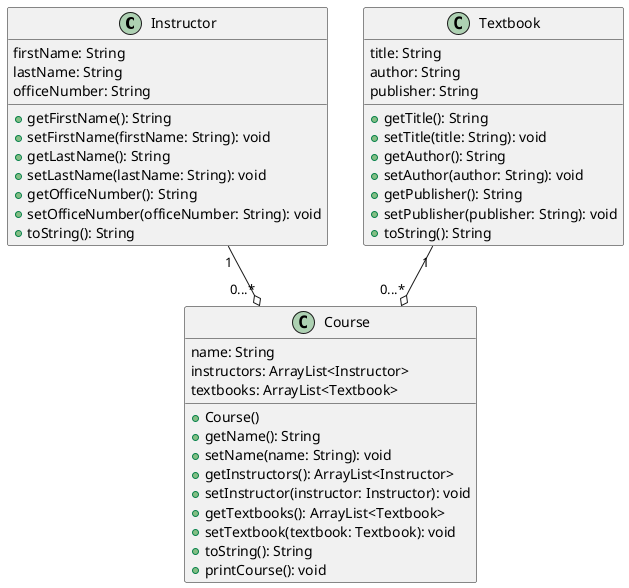 @startuml
class Instructor {
    firstName: String
    lastName: String
    officeNumber: String
    + getFirstName(): String
    + setFirstName(firstName: String): void
    + getLastName(): String
    + setLastName(lastName: String): void
    + getOfficeNumber(): String
    + setOfficeNumber(officeNumber: String): void
    + toString(): String
}

class Textbook {
    title: String
    author: String
    publisher: String
    + getTitle(): String
    + setTitle(title: String): void
    + getAuthor(): String
    + setAuthor(author: String): void
    + getPublisher(): String
    + setPublisher(publisher: String): void
    + toString(): String
}

class Course {
    name: String
    instructors: ArrayList<Instructor>
    textbooks: ArrayList<Textbook>
    + Course()
    + getName(): String
    + setName(name: String): void
    + getInstructors(): ArrayList<Instructor>
    + setInstructor(instructor: Instructor): void
    + getTextbooks(): ArrayList<Textbook>
    + setTextbook(textbook: Textbook): void
    + toString(): String
    + printCourse(): void
}

Instructor " 1" --o "0...*" Course
Textbook "1" --o "0...*" Course

@enduml

